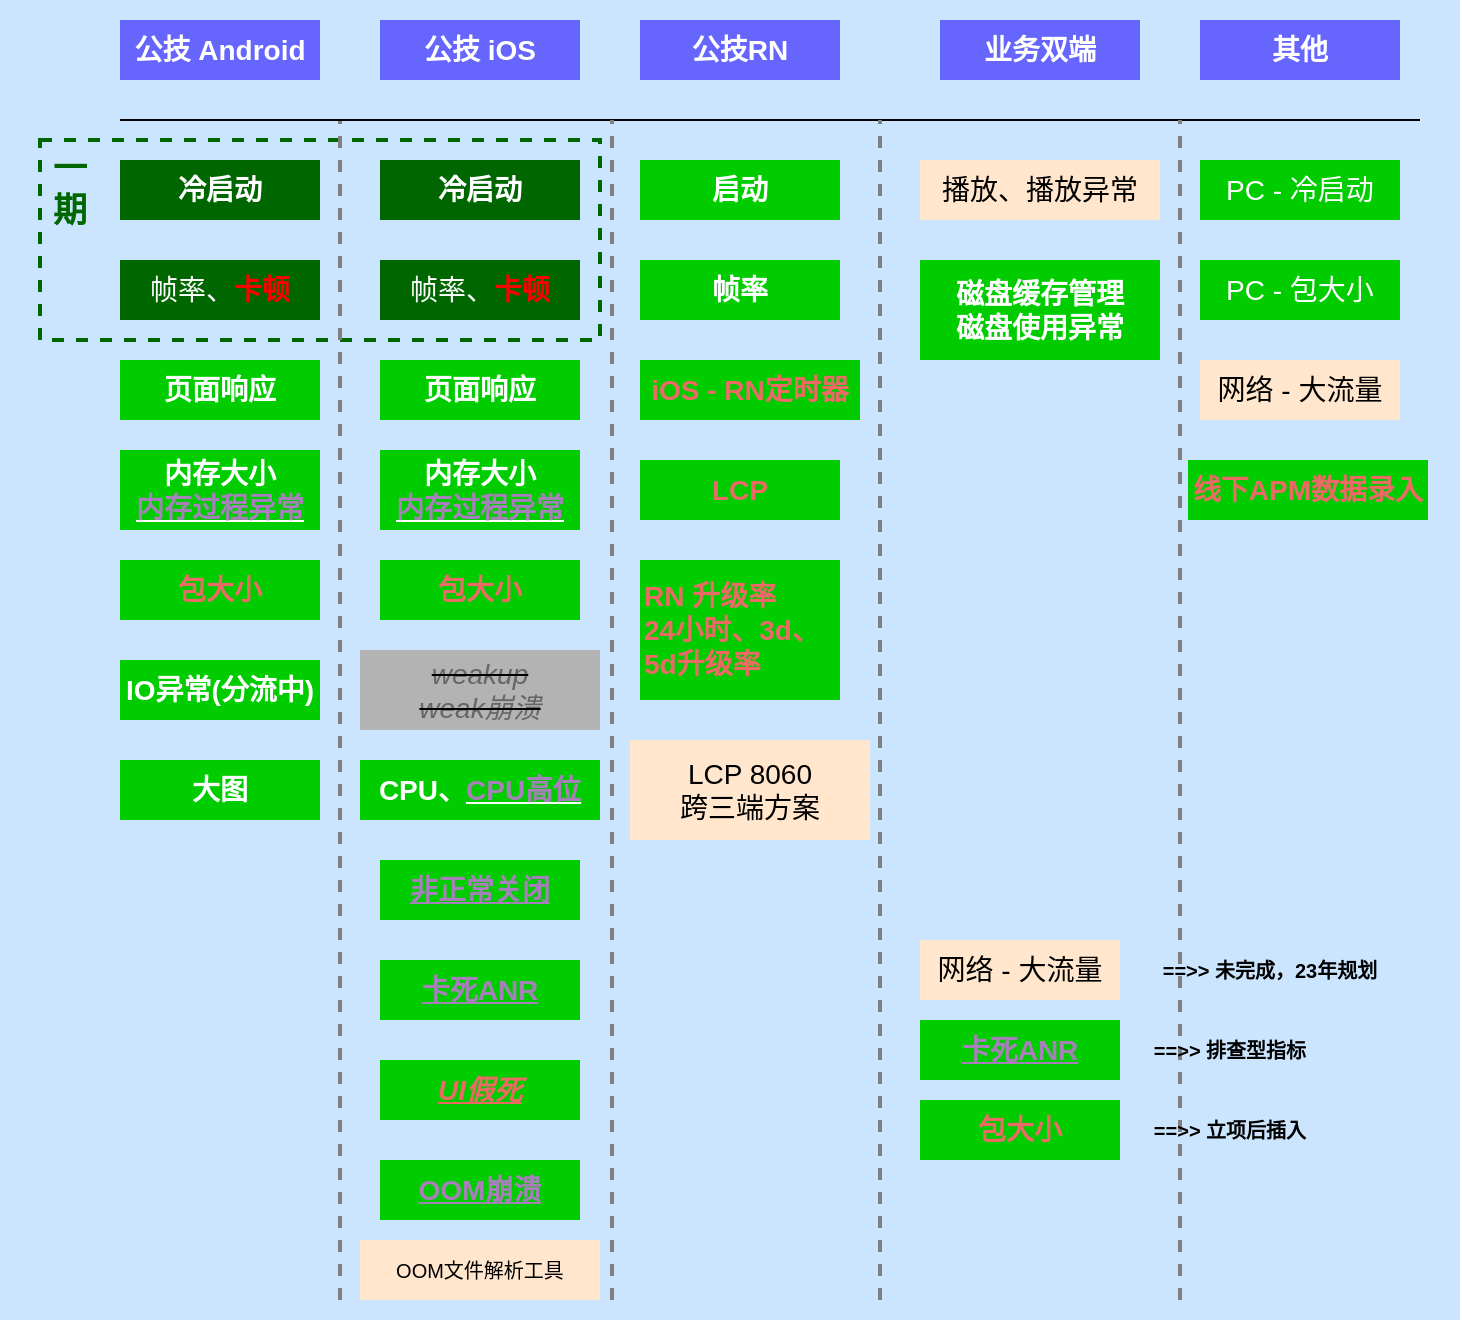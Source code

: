 <mxfile version="20.8.18" type="github">
  <diagram name="第 1 页" id="4zSmk2vjV4_KE-LIG9aG">
    <mxGraphModel dx="2229" dy="780" grid="1" gridSize="10" guides="1" tooltips="1" connect="1" arrows="1" fold="1" page="1" pageScale="1" pageWidth="827" pageHeight="1169" math="0" shadow="0">
      <root>
        <mxCell id="0" />
        <mxCell id="1" parent="0" />
        <mxCell id="NjVWgUeqkpYDn7wtuAOI-38" value="" style="rounded=0;whiteSpace=wrap;html=1;fontSize=10;fillColor=#CCE5FF;strokeColor=none;" parent="1" vertex="1">
          <mxGeometry x="-20" y="150" width="730" height="660" as="geometry" />
        </mxCell>
        <mxCell id="tErHS6ZoIvAzQrCqWhK0-1" value="" style="rounded=0;whiteSpace=wrap;html=1;fillColor=none;dashed=1;strokeWidth=2;strokeColor=#006600;" vertex="1" parent="1">
          <mxGeometry y="220" width="280" height="100" as="geometry" />
        </mxCell>
        <mxCell id="NjVWgUeqkpYDn7wtuAOI-1" value="公技 Android" style="rounded=0;whiteSpace=wrap;html=1;fontSize=14;fontStyle=1;strokeColor=none;fillColor=#6666FF;fontColor=#FFFFFF;" parent="1" vertex="1">
          <mxGeometry x="40" y="160" width="100" height="30" as="geometry" />
        </mxCell>
        <mxCell id="NjVWgUeqkpYDn7wtuAOI-2" value="公技 iOS" style="rounded=0;whiteSpace=wrap;html=1;fontSize=14;fontStyle=1;strokeColor=none;fillColor=#6666FF;fontColor=#FFFFFF;" parent="1" vertex="1">
          <mxGeometry x="170" y="160" width="100" height="30" as="geometry" />
        </mxCell>
        <mxCell id="NjVWgUeqkpYDn7wtuAOI-3" value="公技RN" style="rounded=0;whiteSpace=wrap;html=1;fontSize=14;fontStyle=1;strokeColor=none;fillColor=#6666FF;fontColor=#FFFFFF;" parent="1" vertex="1">
          <mxGeometry x="300" y="160" width="100" height="30" as="geometry" />
        </mxCell>
        <mxCell id="NjVWgUeqkpYDn7wtuAOI-4" value="业务双端" style="rounded=0;whiteSpace=wrap;html=1;fontSize=14;fontStyle=1;strokeColor=none;fillColor=#6666FF;fontColor=#FFFFFF;" parent="1" vertex="1">
          <mxGeometry x="450" y="160" width="100" height="30" as="geometry" />
        </mxCell>
        <mxCell id="NjVWgUeqkpYDn7wtuAOI-6" value="其他" style="rounded=0;whiteSpace=wrap;html=1;fontSize=14;fontStyle=1;strokeColor=none;fillColor=#6666FF;fontColor=#FFFFFF;" parent="1" vertex="1">
          <mxGeometry x="580" y="160" width="100" height="30" as="geometry" />
        </mxCell>
        <mxCell id="NjVWgUeqkpYDn7wtuAOI-7" value="冷启动" style="rounded=0;whiteSpace=wrap;html=1;fontSize=14;fillColor=#006600;strokeColor=none;fontColor=#FFFFFF;fontStyle=1" parent="1" vertex="1">
          <mxGeometry x="40" y="230" width="100" height="30" as="geometry" />
        </mxCell>
        <mxCell id="NjVWgUeqkpYDn7wtuAOI-8" value="冷启动" style="rounded=0;whiteSpace=wrap;html=1;fontSize=14;fillColor=#006600;strokeColor=none;fontColor=#FFFFFF;fontStyle=1" parent="1" vertex="1">
          <mxGeometry x="170" y="230" width="100" height="30" as="geometry" />
        </mxCell>
        <mxCell id="NjVWgUeqkpYDn7wtuAOI-9" value="PC - 冷启动" style="rounded=0;whiteSpace=wrap;html=1;fontSize=14;strokeColor=none;fillColor=#00CC00;fontColor=#FFFFFF;" parent="1" vertex="1">
          <mxGeometry x="580" y="230" width="100" height="30" as="geometry" />
        </mxCell>
        <mxCell id="NjVWgUeqkpYDn7wtuAOI-10" value="启动" style="rounded=0;whiteSpace=wrap;html=1;fontSize=14;strokeColor=none;fillColor=#00CC00;fontColor=#FFFFFF;fontStyle=1" parent="1" vertex="1">
          <mxGeometry x="300" y="230" width="100" height="30" as="geometry" />
        </mxCell>
        <mxCell id="NjVWgUeqkpYDn7wtuAOI-11" value="&lt;font color=&quot;#ffffff&quot;&gt;帧率、&lt;/font&gt;&lt;b style=&quot;&quot;&gt;&lt;font color=&quot;#ff0000&quot;&gt;卡顿&lt;/font&gt;&lt;/b&gt;" style="rounded=0;whiteSpace=wrap;html=1;fontSize=14;fillColor=#006600;strokeColor=none;" parent="1" vertex="1">
          <mxGeometry x="40" y="280" width="100" height="30" as="geometry" />
        </mxCell>
        <mxCell id="NjVWgUeqkpYDn7wtuAOI-12" value="&lt;font color=&quot;#ffffff&quot;&gt;帧率、&lt;/font&gt;&lt;b style=&quot;&quot;&gt;&lt;font color=&quot;#ff0000&quot;&gt;卡顿&lt;/font&gt;&lt;/b&gt;" style="rounded=0;whiteSpace=wrap;html=1;fontSize=14;fillColor=#006600;strokeColor=none;" parent="1" vertex="1">
          <mxGeometry x="170" y="280" width="100" height="30" as="geometry" />
        </mxCell>
        <mxCell id="NjVWgUeqkpYDn7wtuAOI-13" value="&lt;font color=&quot;#ffffff&quot;&gt;帧率&lt;/font&gt;" style="rounded=0;whiteSpace=wrap;html=1;fontSize=14;fillColor=#00CC00;strokeColor=none;fontStyle=1" parent="1" vertex="1">
          <mxGeometry x="300" y="280" width="100" height="30" as="geometry" />
        </mxCell>
        <mxCell id="NjVWgUeqkpYDn7wtuAOI-14" value="页面响应" style="rounded=0;whiteSpace=wrap;html=1;fontSize=14;fillColor=#00CC00;strokeColor=none;fontColor=#FFFFFF;fontStyle=1" parent="1" vertex="1">
          <mxGeometry x="40" y="330" width="100" height="30" as="geometry" />
        </mxCell>
        <mxCell id="NjVWgUeqkpYDn7wtuAOI-15" value="页面响应" style="rounded=0;whiteSpace=wrap;html=1;fontSize=14;fillColor=#00CC00;strokeColor=none;fontColor=#FFFFFF;fontStyle=1" parent="1" vertex="1">
          <mxGeometry x="170" y="330" width="100" height="30" as="geometry" />
        </mxCell>
        <mxCell id="NjVWgUeqkpYDn7wtuAOI-16" value="IO异常(分流中)" style="rounded=0;whiteSpace=wrap;html=1;fontSize=14;fillColor=#00CC00;strokeColor=none;fontColor=#FFFFFF;fontStyle=1" parent="1" vertex="1">
          <mxGeometry x="40" y="480" width="100" height="30" as="geometry" />
        </mxCell>
        <mxCell id="NjVWgUeqkpYDn7wtuAOI-17" value="&lt;strike&gt;&lt;i&gt;&lt;font color=&quot;#666666&quot;&gt;weakup&lt;br&gt;weak崩溃&lt;/font&gt;&lt;/i&gt;&lt;/strike&gt;" style="rounded=0;whiteSpace=wrap;html=1;fontSize=14;strokeColor=none;fillColor=#B3B3B3;fontStyle=0" parent="1" vertex="1">
          <mxGeometry x="160" y="475" width="120" height="40" as="geometry" />
        </mxCell>
        <mxCell id="NjVWgUeqkpYDn7wtuAOI-18" value="大图" style="rounded=0;whiteSpace=wrap;html=1;fontSize=14;fillColor=#00CC00;strokeColor=none;fontColor=#FFFFFF;fontStyle=1" parent="1" vertex="1">
          <mxGeometry x="40" y="530" width="100" height="30" as="geometry" />
        </mxCell>
        <mxCell id="NjVWgUeqkpYDn7wtuAOI-19" value="CPU、&lt;u style=&quot;&quot;&gt;&lt;font color=&quot;#a680b8&quot;&gt;CPU高位&lt;/font&gt;&lt;/u&gt;" style="rounded=0;whiteSpace=wrap;html=1;fontSize=14;fillColor=#00CC00;strokeColor=none;fontColor=#FFFFFF;fontStyle=1" parent="1" vertex="1">
          <mxGeometry x="160" y="530" width="120" height="30" as="geometry" />
        </mxCell>
        <mxCell id="NjVWgUeqkpYDn7wtuAOI-21" value="非正常关闭" style="rounded=0;whiteSpace=wrap;html=1;fontSize=14;fillColor=#00CC00;strokeColor=none;fontColor=#A680B8;fontStyle=5" parent="1" vertex="1">
          <mxGeometry x="170" y="580" width="100" height="30" as="geometry" />
        </mxCell>
        <mxCell id="NjVWgUeqkpYDn7wtuAOI-22" value="卡死ANR" style="rounded=0;whiteSpace=wrap;html=1;fontSize=14;fillColor=#00CC00;strokeColor=none;fontColor=#A680B8;fontStyle=5" parent="1" vertex="1">
          <mxGeometry x="170" y="630" width="100" height="30" as="geometry" />
        </mxCell>
        <mxCell id="NjVWgUeqkpYDn7wtuAOI-23" value="UI假死" style="rounded=0;whiteSpace=wrap;html=1;fontSize=14;fillColor=#00CC00;strokeColor=none;fontColor=#EA6B66;fontStyle=7" parent="1" vertex="1">
          <mxGeometry x="170" y="680" width="100" height="30" as="geometry" />
        </mxCell>
        <mxCell id="NjVWgUeqkpYDn7wtuAOI-24" value="播放、播放异常" style="rounded=0;whiteSpace=wrap;html=1;fontSize=14;fillColor=#FFE6CC;strokeColor=none;" parent="1" vertex="1">
          <mxGeometry x="440" y="230" width="120" height="30" as="geometry" />
        </mxCell>
        <mxCell id="NjVWgUeqkpYDn7wtuAOI-25" value="磁盘缓存管理&lt;br&gt;磁盘使用异常" style="rounded=0;whiteSpace=wrap;html=1;fontSize=14;fillColor=#00CC00;strokeColor=none;fontColor=#FFFFFF;fontStyle=1" parent="1" vertex="1">
          <mxGeometry x="440" y="280" width="120" height="50" as="geometry" />
        </mxCell>
        <mxCell id="NjVWgUeqkpYDn7wtuAOI-26" value="&lt;div&gt;RN 升级率&lt;/div&gt;&lt;div&gt;24小时、3d、&lt;br&gt;5d升级率&lt;/div&gt;" style="rounded=0;whiteSpace=wrap;html=1;fontSize=14;align=left;fillColor=#00CC00;strokeColor=none;fontColor=#EA6B66;fontStyle=1" parent="1" vertex="1">
          <mxGeometry x="300" y="430" width="100" height="70" as="geometry" />
        </mxCell>
        <mxCell id="NjVWgUeqkpYDn7wtuAOI-27" value="包大小" style="rounded=0;whiteSpace=wrap;html=1;fontSize=14;fillColor=#00CC00;strokeColor=none;fontColor=#EA6B66;fontStyle=1" parent="1" vertex="1">
          <mxGeometry x="40" y="430" width="100" height="30" as="geometry" />
        </mxCell>
        <mxCell id="NjVWgUeqkpYDn7wtuAOI-28" value="包大小" style="rounded=0;whiteSpace=wrap;html=1;fontSize=14;fillColor=#00CC00;strokeColor=none;fontColor=#EA6B66;fontStyle=1" parent="1" vertex="1">
          <mxGeometry x="170" y="430" width="100" height="30" as="geometry" />
        </mxCell>
        <mxCell id="NjVWgUeqkpYDn7wtuAOI-29" value="OOM崩溃" style="rounded=0;whiteSpace=wrap;html=1;fontSize=14;fillColor=#00CC00;strokeColor=none;fontColor=#A680B8;fontStyle=5" parent="1" vertex="1">
          <mxGeometry x="170" y="730" width="100" height="30" as="geometry" />
        </mxCell>
        <mxCell id="NjVWgUeqkpYDn7wtuAOI-30" value="OOM文件解析工具" style="rounded=0;whiteSpace=wrap;html=1;fontSize=10;strokeColor=none;fillColor=#FFE6CC;" parent="1" vertex="1">
          <mxGeometry x="160" y="770" width="120" height="30" as="geometry" />
        </mxCell>
        <mxCell id="NjVWgUeqkpYDn7wtuAOI-32" value="网络 - 大流量" style="rounded=0;whiteSpace=wrap;html=1;fontSize=14;strokeColor=none;fillColor=#FFE6CC;" parent="1" vertex="1">
          <mxGeometry x="580" y="330" width="100" height="30" as="geometry" />
        </mxCell>
        <mxCell id="NjVWgUeqkpYDn7wtuAOI-34" value="线下APM数据录入" style="rounded=0;whiteSpace=wrap;html=1;fontSize=14;fillColor=#00CC00;strokeColor=none;fontColor=#EA6B66;fontStyle=1" parent="1" vertex="1">
          <mxGeometry x="574" y="380" width="120" height="30" as="geometry" />
        </mxCell>
        <mxCell id="NjVWgUeqkpYDn7wtuAOI-35" value="&lt;div&gt;iOS -&amp;nbsp;&lt;span style=&quot;background-color: initial;&quot;&gt;RN定时器&lt;/span&gt;&lt;/div&gt;" style="rounded=0;whiteSpace=wrap;html=1;fontSize=14;align=center;fillColor=#00CC00;strokeColor=none;fontColor=#EA6B66;fontStyle=1" parent="1" vertex="1">
          <mxGeometry x="300" y="330" width="110" height="30" as="geometry" />
        </mxCell>
        <mxCell id="NjVWgUeqkpYDn7wtuAOI-36" value="&lt;div&gt;LCP&lt;/div&gt;" style="rounded=0;whiteSpace=wrap;html=1;fontSize=14;align=center;fillColor=#00CC00;strokeColor=none;fontColor=#EA6B66;fontStyle=1" parent="1" vertex="1">
          <mxGeometry x="300" y="380" width="100" height="30" as="geometry" />
        </mxCell>
        <mxCell id="NjVWgUeqkpYDn7wtuAOI-41" value="" style="endArrow=none;dashed=1;html=1;strokeWidth=2;rounded=0;fontSize=10;fontColor=#EA6B66;strokeColor=#808080;" parent="1" edge="1">
          <mxGeometry width="50" height="50" relative="1" as="geometry">
            <mxPoint x="150" y="800" as="sourcePoint" />
            <mxPoint x="150" y="210" as="targetPoint" />
          </mxGeometry>
        </mxCell>
        <mxCell id="NjVWgUeqkpYDn7wtuAOI-42" value="" style="endArrow=none;html=1;rounded=0;fontSize=10;fontColor=#EA6B66;" parent="1" edge="1">
          <mxGeometry width="50" height="50" relative="1" as="geometry">
            <mxPoint x="40" y="210" as="sourcePoint" />
            <mxPoint x="690" y="210" as="targetPoint" />
          </mxGeometry>
        </mxCell>
        <mxCell id="NjVWgUeqkpYDn7wtuAOI-43" value="" style="endArrow=none;dashed=1;html=1;strokeWidth=2;rounded=0;fontSize=10;fontColor=#EA6B66;strokeColor=#808080;" parent="1" edge="1">
          <mxGeometry width="50" height="50" relative="1" as="geometry">
            <mxPoint x="286" y="800" as="sourcePoint" />
            <mxPoint x="286" y="210" as="targetPoint" />
          </mxGeometry>
        </mxCell>
        <mxCell id="NjVWgUeqkpYDn7wtuAOI-44" value="" style="endArrow=none;dashed=1;html=1;strokeWidth=2;rounded=0;fontSize=10;fontColor=#EA6B66;strokeColor=#808080;" parent="1" edge="1">
          <mxGeometry width="50" height="50" relative="1" as="geometry">
            <mxPoint x="420" y="800" as="sourcePoint" />
            <mxPoint x="420" y="210" as="targetPoint" />
          </mxGeometry>
        </mxCell>
        <mxCell id="NjVWgUeqkpYDn7wtuAOI-45" value="" style="endArrow=none;dashed=1;html=1;strokeWidth=2;rounded=0;fontSize=10;fontColor=#EA6B66;strokeColor=#808080;" parent="1" edge="1">
          <mxGeometry width="50" height="50" relative="1" as="geometry">
            <mxPoint x="570" y="800" as="sourcePoint" />
            <mxPoint x="570" y="210" as="targetPoint" />
          </mxGeometry>
        </mxCell>
        <mxCell id="NjVWgUeqkpYDn7wtuAOI-57" value="内存大小&lt;br&gt;&lt;u style=&quot;&quot;&gt;&lt;font color=&quot;#a680b8&quot;&gt;内存过程异常&lt;/font&gt;&lt;/u&gt;" style="rounded=0;whiteSpace=wrap;html=1;fontSize=14;fillColor=#00CC00;strokeColor=none;fontColor=#FFFFFF;fontStyle=1" parent="1" vertex="1">
          <mxGeometry x="40" y="375" width="100" height="40" as="geometry" />
        </mxCell>
        <mxCell id="NjVWgUeqkpYDn7wtuAOI-58" value="内存大小&lt;br&gt;&lt;u&gt;&lt;font color=&quot;#a680b8&quot;&gt;内存过程异常&lt;/font&gt;&lt;/u&gt;" style="rounded=0;whiteSpace=wrap;html=1;fontSize=14;fillColor=#00CC00;strokeColor=none;fontColor=#FFFFFF;fontStyle=1" parent="1" vertex="1">
          <mxGeometry x="170" y="375" width="100" height="40" as="geometry" />
        </mxCell>
        <mxCell id="NjVWgUeqkpYDn7wtuAOI-64" value="&lt;b&gt;&lt;font color=&quot;#000000&quot;&gt;==&amp;gt;&amp;gt; 未完成，23年规划&lt;/font&gt;&lt;/b&gt;" style="text;html=1;strokeColor=none;fillColor=none;align=center;verticalAlign=middle;whiteSpace=wrap;rounded=0;fontSize=10;fontColor=#E6B1FF;" parent="1" vertex="1">
          <mxGeometry x="540" y="620" width="150" height="30" as="geometry" />
        </mxCell>
        <mxCell id="NjVWgUeqkpYDn7wtuAOI-70" value="网络 - 大流量" style="rounded=0;whiteSpace=wrap;html=1;fontSize=14;strokeColor=none;fillColor=#FFE6CC;" parent="1" vertex="1">
          <mxGeometry x="440" y="620" width="100" height="30" as="geometry" />
        </mxCell>
        <mxCell id="NjVWgUeqkpYDn7wtuAOI-71" value="卡死ANR" style="rounded=0;whiteSpace=wrap;html=1;fontSize=14;fillColor=#00CC00;strokeColor=none;fontColor=#A680B8;fontStyle=5" parent="1" vertex="1">
          <mxGeometry x="440" y="660" width="100" height="30" as="geometry" />
        </mxCell>
        <mxCell id="NjVWgUeqkpYDn7wtuAOI-72" value="&lt;b&gt;&lt;font color=&quot;#000000&quot;&gt;==&amp;gt;&amp;gt; 排查型指标&lt;/font&gt;&lt;/b&gt;" style="text;html=1;strokeColor=none;fillColor=none;align=center;verticalAlign=middle;whiteSpace=wrap;rounded=0;fontSize=10;fontColor=#E6B1FF;" parent="1" vertex="1">
          <mxGeometry x="540" y="660" width="110" height="30" as="geometry" />
        </mxCell>
        <mxCell id="NjVWgUeqkpYDn7wtuAOI-73" value="包大小" style="rounded=0;whiteSpace=wrap;html=1;fontSize=14;fillColor=#00CC00;strokeColor=none;fontColor=#EA6B66;fontStyle=1" parent="1" vertex="1">
          <mxGeometry x="440" y="700" width="100" height="30" as="geometry" />
        </mxCell>
        <mxCell id="NjVWgUeqkpYDn7wtuAOI-74" value="&lt;b&gt;&lt;font color=&quot;#000000&quot;&gt;==&amp;gt;&amp;gt; 立项后插入&lt;/font&gt;&lt;/b&gt;" style="text;html=1;strokeColor=none;fillColor=none;align=center;verticalAlign=middle;whiteSpace=wrap;rounded=0;fontSize=10;fontColor=#E6B1FF;" parent="1" vertex="1">
          <mxGeometry x="540" y="700" width="110" height="30" as="geometry" />
        </mxCell>
        <mxCell id="NjVWgUeqkpYDn7wtuAOI-75" value="PC - 包大小" style="rounded=0;whiteSpace=wrap;html=1;fontSize=14;strokeColor=none;fillColor=#00CC00;fontColor=#FFFFFF;" parent="1" vertex="1">
          <mxGeometry x="580" y="280" width="100" height="30" as="geometry" />
        </mxCell>
        <mxCell id="NjVWgUeqkpYDn7wtuAOI-76" value="LCP 8060&lt;br&gt;跨三端方案" style="rounded=0;whiteSpace=wrap;html=1;fontSize=14;fillColor=#FFE6CC;strokeColor=none;" parent="1" vertex="1">
          <mxGeometry x="295" y="520" width="120" height="50" as="geometry" />
        </mxCell>
        <mxCell id="tErHS6ZoIvAzQrCqWhK0-2" value="一&lt;br style=&quot;font-size: 17px;&quot;&gt;期" style="text;html=1;strokeColor=none;fillColor=none;align=center;verticalAlign=middle;whiteSpace=wrap;rounded=0;fontStyle=1;fontColor=#006600;fontSize=17;" vertex="1" parent="1">
          <mxGeometry y="230" width="30" height="30" as="geometry" />
        </mxCell>
      </root>
    </mxGraphModel>
  </diagram>
</mxfile>
